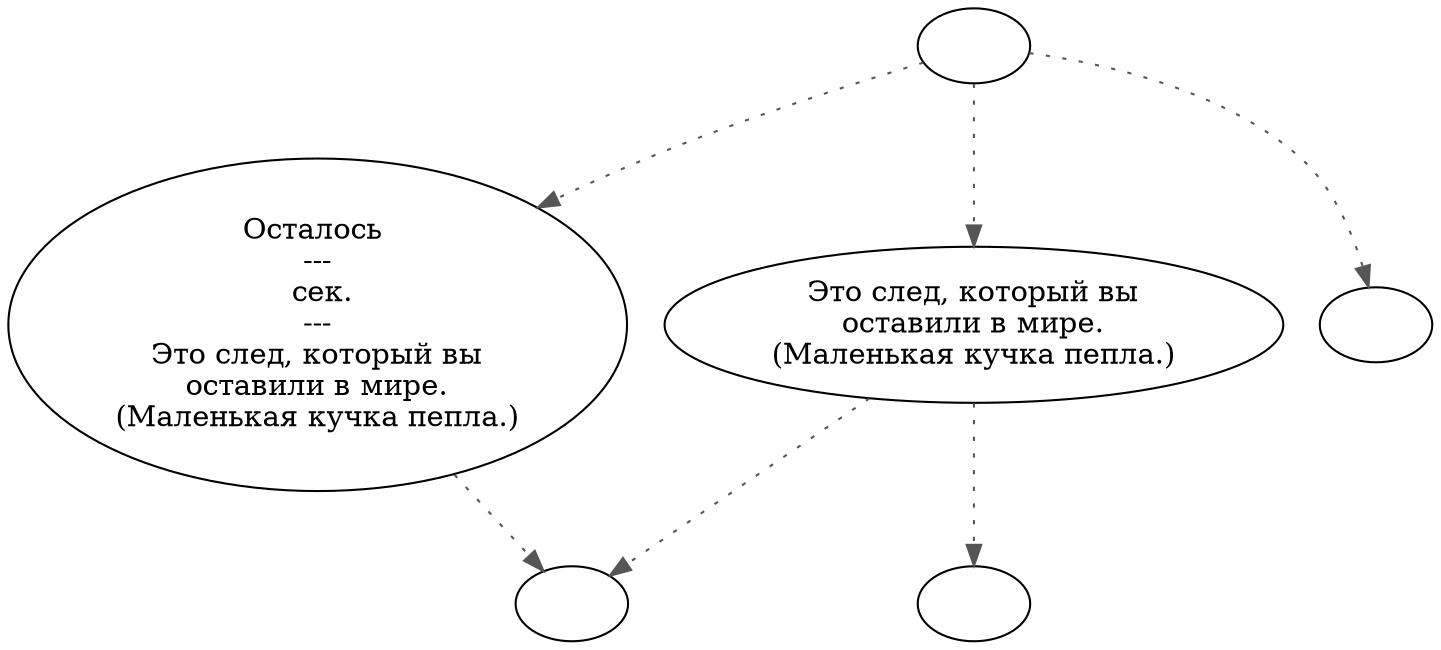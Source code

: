 digraph childrn1 {
  "start" [style=filled       fillcolor="#FFFFFF"       color="#000000"]
  "start" -> "map_enter_p_proc" [style=dotted color="#555555"]
  "start" -> "map_update_p_proc" [style=dotted color="#555555"]
  "start" -> "map_exit_p_proc" [style=dotted color="#555555"]
  "start" [label=""]
  "map_enter_p_proc" [style=filled       fillcolor="#FFFFFF"       color="#000000"]
  "map_enter_p_proc" -> "Lighting" [style=dotted color="#555555"]
  "map_enter_p_proc" -> "add_party" [style=dotted color="#555555"]
  "map_enter_p_proc" [label="Это след, который вы\nоставили в мире.\n(Маленькая кучка пепла.)"]
  "map_update_p_proc" [style=filled       fillcolor="#FFFFFF"       color="#000000"]
  "map_update_p_proc" -> "Lighting" [style=dotted color="#555555"]
  "map_update_p_proc" [label="Осталось \n---\n сек.\n---\nЭто след, который вы\nоставили в мире.\n(Маленькая кучка пепла.)"]
  "map_exit_p_proc" [style=filled       fillcolor="#FFFFFF"       color="#000000"]
  "map_exit_p_proc" [label=""]
  "Lighting" [style=filled       fillcolor="#FFFFFF"       color="#000000"]
  "Lighting" [label=""]
  "add_party" [style=filled       fillcolor="#FFFFFF"       color="#000000"]
  "add_party" [label=""]
}
